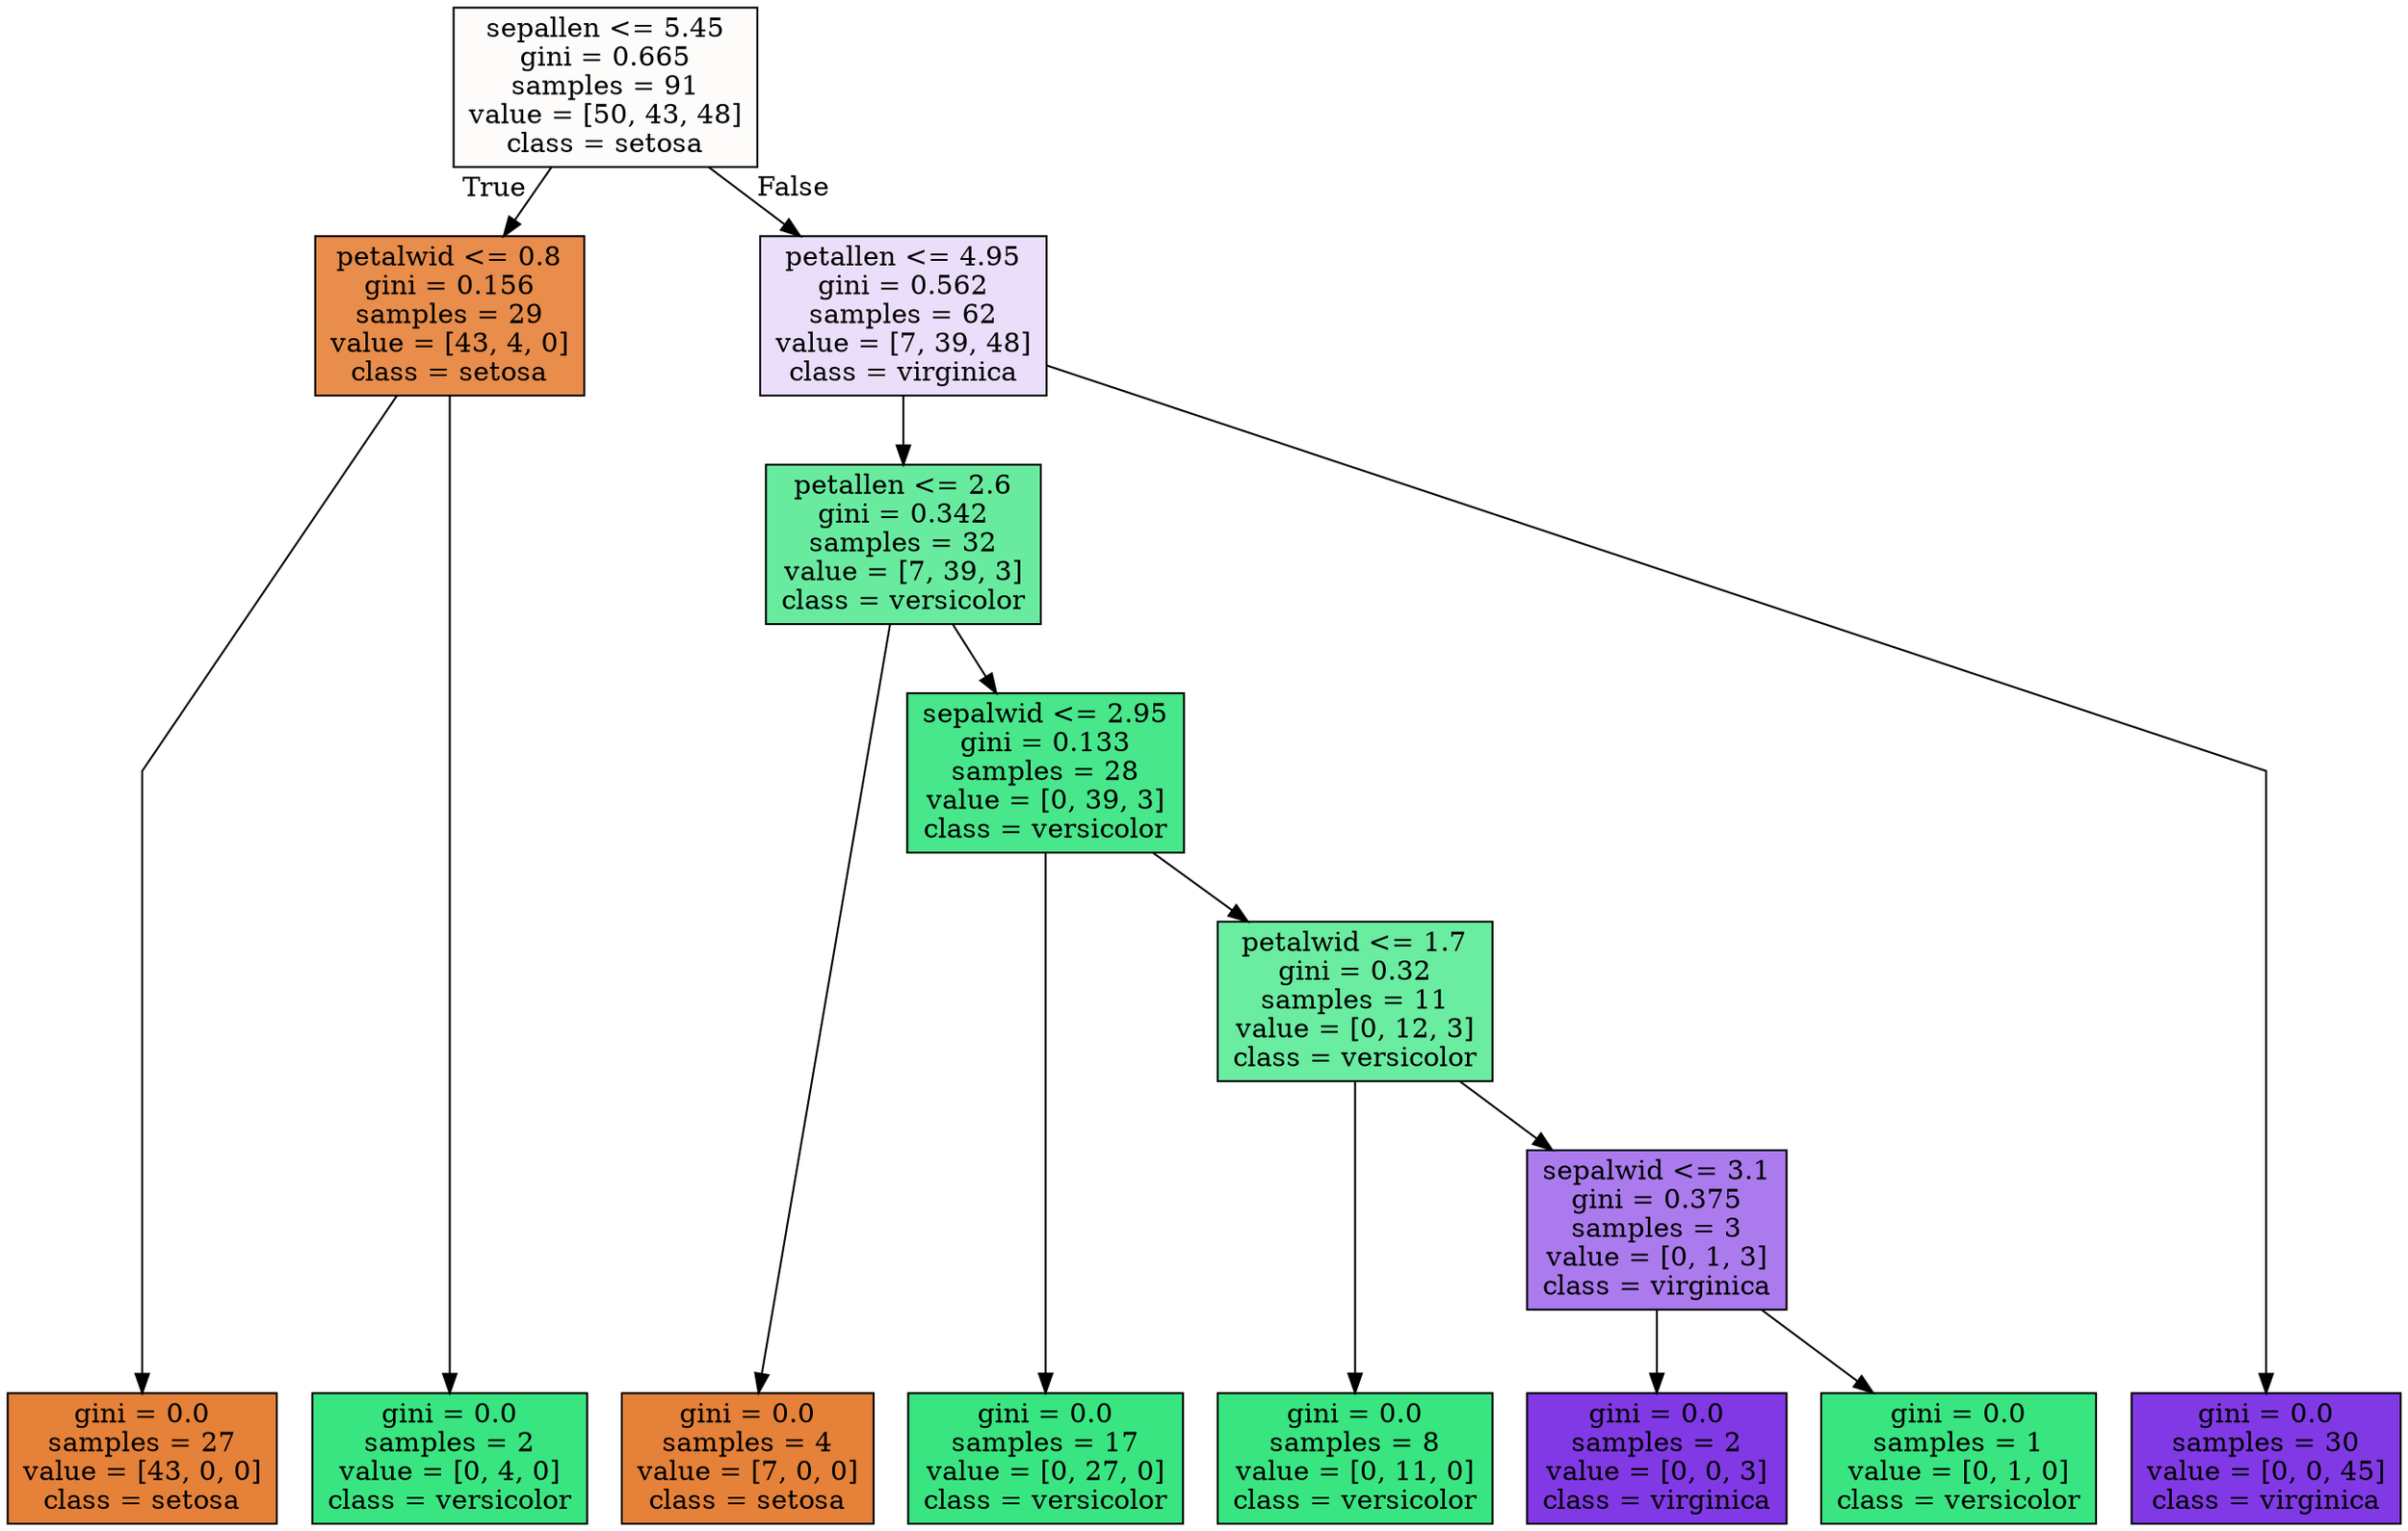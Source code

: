 digraph Tree {
node [shape=box, style="filled", color="black"] ;
graph [ranksep=equally, splines=polyline] ;
0 [label="sepallen <= 5.45\ngini = 0.665\nsamples = 91\nvalue = [50, 43, 48]\nclass = setosa", fillcolor="#e5813905"] ;
1 [label="petalwid <= 0.8\ngini = 0.156\nsamples = 29\nvalue = [43, 4, 0]\nclass = setosa", fillcolor="#e58139e7"] ;
0 -> 1 [labeldistance=2.5, labelangle=45, headlabel="True"] ;
2 [label="gini = 0.0\nsamples = 27\nvalue = [43, 0, 0]\nclass = setosa", fillcolor="#e58139ff"] ;
1 -> 2 ;
3 [label="gini = 0.0\nsamples = 2\nvalue = [0, 4, 0]\nclass = versicolor", fillcolor="#39e581ff"] ;
1 -> 3 ;
4 [label="petallen <= 4.95\ngini = 0.562\nsamples = 62\nvalue = [7, 39, 48]\nclass = virginica", fillcolor="#8139e52a"] ;
0 -> 4 [labeldistance=2.5, labelangle=-45, headlabel="False"] ;
5 [label="petallen <= 2.6\ngini = 0.342\nsamples = 32\nvalue = [7, 39, 3]\nclass = versicolor", fillcolor="#39e581c2"] ;
4 -> 5 ;
6 [label="gini = 0.0\nsamples = 4\nvalue = [7, 0, 0]\nclass = setosa", fillcolor="#e58139ff"] ;
5 -> 6 ;
7 [label="sepalwid <= 2.95\ngini = 0.133\nsamples = 28\nvalue = [0, 39, 3]\nclass = versicolor", fillcolor="#39e581eb"] ;
5 -> 7 ;
8 [label="gini = 0.0\nsamples = 17\nvalue = [0, 27, 0]\nclass = versicolor", fillcolor="#39e581ff"] ;
7 -> 8 ;
9 [label="petalwid <= 1.7\ngini = 0.32\nsamples = 11\nvalue = [0, 12, 3]\nclass = versicolor", fillcolor="#39e581bf"] ;
7 -> 9 ;
10 [label="gini = 0.0\nsamples = 8\nvalue = [0, 11, 0]\nclass = versicolor", fillcolor="#39e581ff"] ;
9 -> 10 ;
11 [label="sepalwid <= 3.1\ngini = 0.375\nsamples = 3\nvalue = [0, 1, 3]\nclass = virginica", fillcolor="#8139e5aa"] ;
9 -> 11 ;
12 [label="gini = 0.0\nsamples = 2\nvalue = [0, 0, 3]\nclass = virginica", fillcolor="#8139e5ff"] ;
11 -> 12 ;
13 [label="gini = 0.0\nsamples = 1\nvalue = [0, 1, 0]\nclass = versicolor", fillcolor="#39e581ff"] ;
11 -> 13 ;
14 [label="gini = 0.0\nsamples = 30\nvalue = [0, 0, 45]\nclass = virginica", fillcolor="#8139e5ff"] ;
4 -> 14 ;
{rank=same ; 0} ;
{rank=same ; 1; 4} ;
{rank=same ; 5} ;
{rank=same ; 7} ;
{rank=same ; 9} ;
{rank=same ; 11} ;
{rank=same ; 2; 3; 6; 8; 10; 12; 13; 14} ;
}